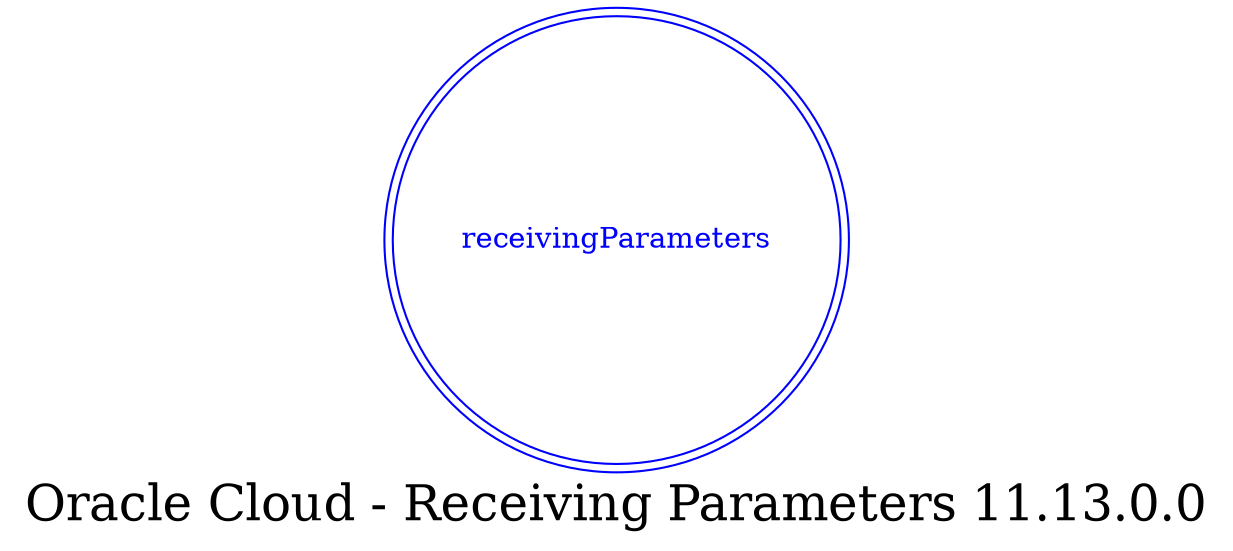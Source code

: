 digraph LexiconGraph {
graph[label="Oracle Cloud - Receiving Parameters 11.13.0.0", fontsize=24]
splines=true
"receivingParameters" [color=blue, fontcolor=blue, shape=doublecircle]
}
